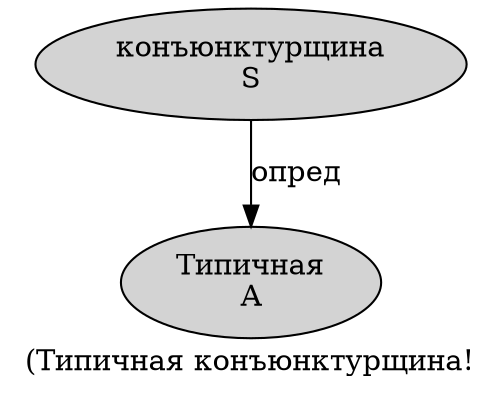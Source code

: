 digraph SENTENCE_3380 {
	graph [label="(Типичная конъюнктурщина!"]
	node [style=filled]
		1 [label="Типичная
A" color="" fillcolor=lightgray penwidth=1 shape=ellipse]
		2 [label="конъюнктурщина
S" color="" fillcolor=lightgray penwidth=1 shape=ellipse]
			2 -> 1 [label="опред"]
}